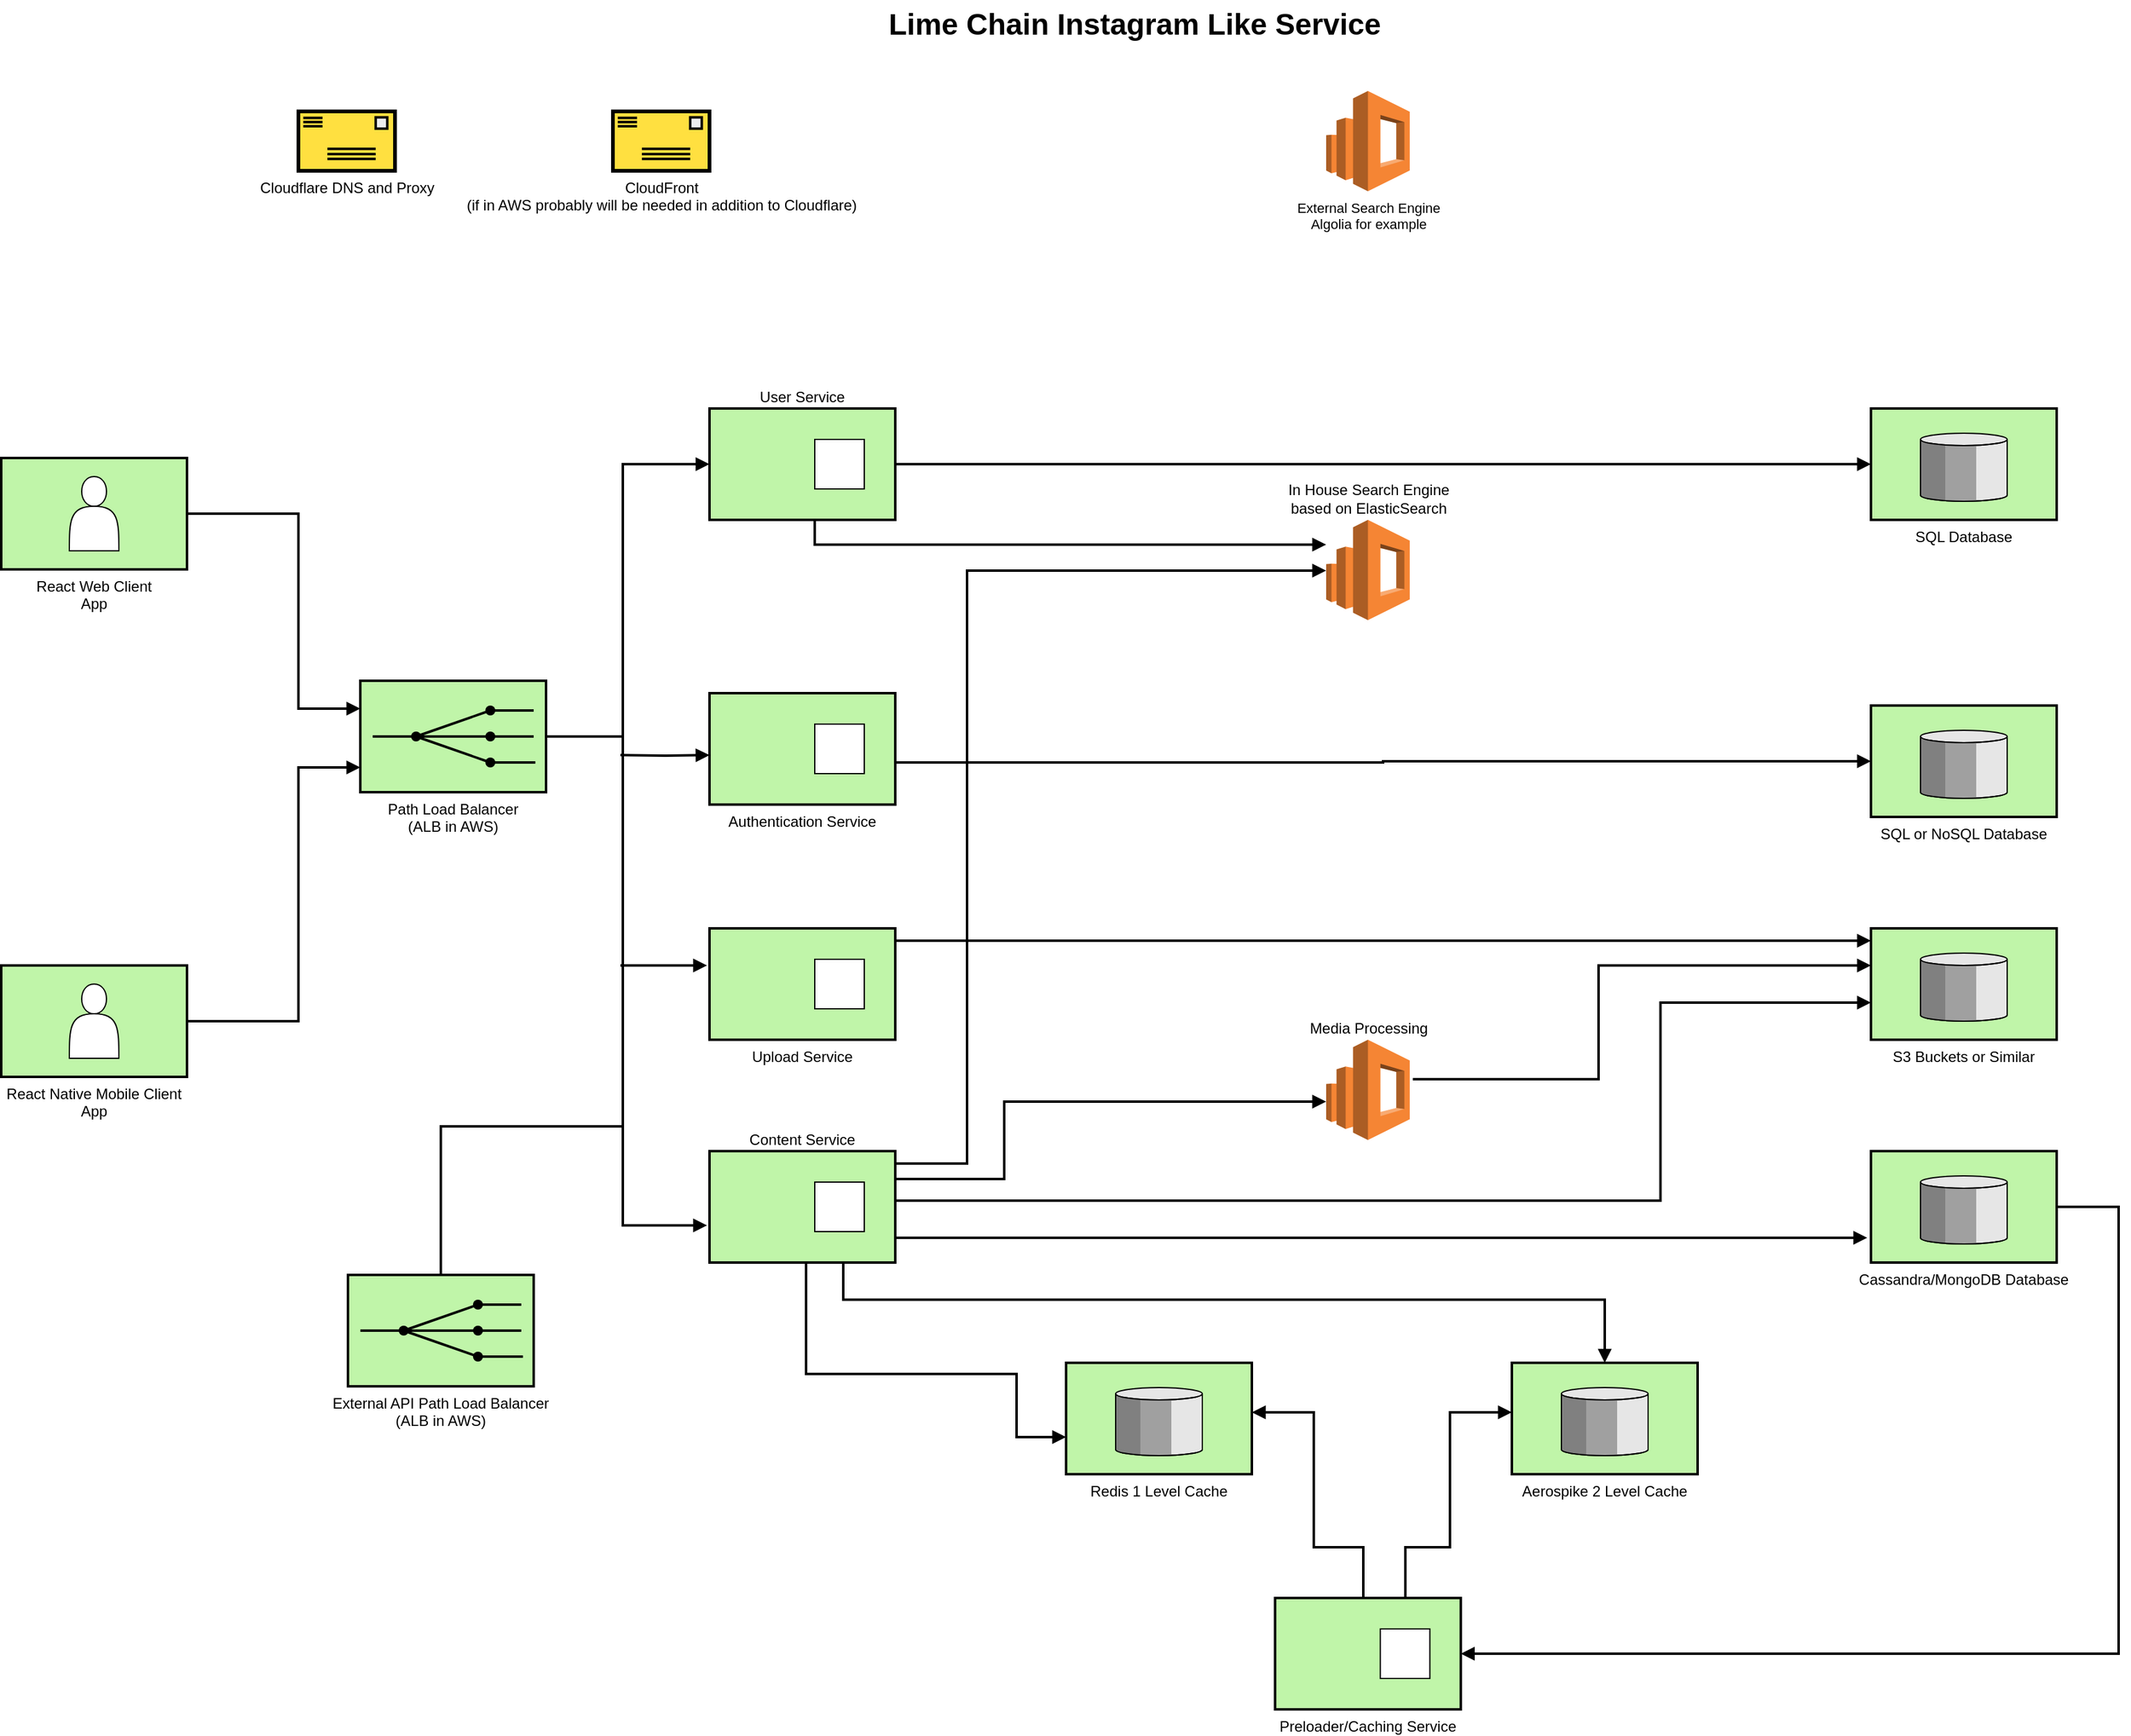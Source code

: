 <mxfile version="14.5.1" type="device"><diagram name="Page-1" id="74b105a0-9070-1c63-61bc-23e55f88626e"><mxGraphModel dx="1422" dy="822" grid="1" gridSize="10" guides="1" tooltips="1" connect="1" arrows="1" fold="1" page="1" pageScale="1.5" pageWidth="1169" pageHeight="826" background="none" math="0" shadow="0"><root><mxCell id="0" style=";html=1;"/><mxCell id="1" style=";html=1;" parent="0"/><mxCell id="10b056a9c633e61c-19" style="edgeStyle=orthogonalEdgeStyle;rounded=0;html=1;endArrow=block;endFill=1;jettySize=auto;orthogonalLoop=1;strokeWidth=2;startArrow=none;startFill=0;" parent="1" target="10b056a9c633e61c-6" edge="1"><mxGeometry relative="1" as="geometry"><Array as="points"><mxPoint x="852" y="635"/><mxPoint x="852" y="415"/></Array><mxPoint x="782" y="635" as="sourcePoint"/></mxGeometry></mxCell><mxCell id="10b056a9c633e61c-21" style="edgeStyle=orthogonalEdgeStyle;rounded=0;html=1;endArrow=block;endFill=1;jettySize=auto;orthogonalLoop=1;strokeWidth=2;startArrow=none;startFill=0;" parent="1" edge="1"><mxGeometry relative="1" as="geometry"><Array as="points"><mxPoint x="852" y="635"/><mxPoint x="852" y="1030"/><mxPoint x="910" y="1030"/></Array><mxPoint x="782" y="635" as="sourcePoint"/><mxPoint x="920" y="1030" as="targetPoint"/></mxGeometry></mxCell><mxCell id="10b056a9c633e61c-4" value="React Web Client &#10;App" style="strokeWidth=2;dashed=0;align=center;fontSize=12;shape=rect;verticalLabelPosition=bottom;verticalAlign=top;fillColor=#c0f5a9;labelPosition=center;" parent="1" vertex="1"><mxGeometry x="350" y="410" width="150" height="90" as="geometry"/></mxCell><mxCell id="10b056a9c633e61c-6" value="User Service" style="strokeWidth=2;dashed=0;align=center;fontSize=12;shape=rect;verticalLabelPosition=top;verticalAlign=bottom;fillColor=#c0f5a9;labelPosition=center;" parent="1" vertex="1"><mxGeometry x="922" y="370" width="150" height="90" as="geometry"/></mxCell><mxCell id="10b056a9c633e61c-7" value="" style="strokeWidth=1;dashed=0;align=center;fontSize=8;shape=rect;fillColor=#ffffff;strokeColor=#000000;" parent="10b056a9c633e61c-6" vertex="1"><mxGeometry x="85" y="25" width="40" height="40" as="geometry"/></mxCell><mxCell id="10b056a9c633e61c-8" value="Content Service" style="strokeWidth=2;dashed=0;align=center;fontSize=12;shape=rect;verticalLabelPosition=top;verticalAlign=bottom;fillColor=#c0f5a9;labelPosition=center;" parent="1" vertex="1"><mxGeometry x="922" y="970" width="150" height="90" as="geometry"/></mxCell><mxCell id="10b056a9c633e61c-9" value="" style="strokeWidth=1;dashed=0;align=center;fontSize=8;shape=rect" parent="10b056a9c633e61c-8" vertex="1"><mxGeometry x="85" y="25" width="40" height="40" as="geometry"/></mxCell><mxCell id="10b056a9c633e61c-27" style="edgeStyle=orthogonalEdgeStyle;rounded=0;html=1;endArrow=block;endFill=1;jettySize=auto;orthogonalLoop=1;strokeWidth=2;startArrow=none;startFill=0;exitX=1;exitY=0.5;exitDx=0;exitDy=0;" parent="1" source="10b056a9c633e61c-6" target="10b056a9c633e61c-15" edge="1"><mxGeometry relative="1" as="geometry"><mxPoint x="1230" y="435" as="sourcePoint"/></mxGeometry></mxCell><mxCell id="10b056a9c633e61c-15" value="SQL Database" style="strokeWidth=2;dashed=0;align=center;fontSize=12;verticalLabelPosition=bottom;verticalAlign=top;shape=mxgraph.eip.message_store;fillColor=#c0f5a9" parent="1" vertex="1"><mxGeometry x="1860" y="370" width="150" height="90" as="geometry"/></mxCell><mxCell id="10b056a9c633e61c-30" value="Lime Chain Instagram Like Service" style="text;strokeColor=none;fillColor=none;html=1;fontSize=24;fontStyle=1;verticalAlign=middle;align=center;" parent="1" vertex="1"><mxGeometry x="540" y="40" width="1450" height="40" as="geometry"/></mxCell><mxCell id="tZ2PuVNgveMmx6lej494-7" value="React Native Mobile Client&#10;App" style="strokeWidth=2;dashed=0;align=center;fontSize=12;shape=rect;verticalLabelPosition=bottom;verticalAlign=top;fillColor=#c0f5a9" parent="1" vertex="1"><mxGeometry x="350" y="820" width="150" height="90" as="geometry"/></mxCell><mxCell id="tZ2PuVNgveMmx6lej494-11" value="Cassandra/MongoDB Database" style="strokeWidth=2;dashed=0;align=center;fontSize=12;verticalLabelPosition=bottom;verticalAlign=top;shape=mxgraph.eip.message_store;fillColor=#c0f5a9" parent="1" vertex="1"><mxGeometry x="1860" y="970" width="150" height="90" as="geometry"/></mxCell><mxCell id="ci0iclBK2AWN1ZwF1z5L-4" style="edgeStyle=orthogonalEdgeStyle;rounded=0;html=1;endArrow=block;endFill=1;jettySize=auto;orthogonalLoop=1;strokeWidth=2;startArrow=none;startFill=0;exitX=1;exitY=0.5;exitDx=0;exitDy=0;entryX=0;entryY=0.25;entryDx=0;entryDy=0;entryPerimeter=0;" parent="1" source="10b056a9c633e61c-4" target="ci0iclBK2AWN1ZwF1z5L-6" edge="1"><mxGeometry relative="1" as="geometry"><mxPoint x="560" y="455" as="sourcePoint"/><mxPoint x="800" y="630" as="targetPoint"/><Array as="points"><mxPoint x="590" y="455"/><mxPoint x="590" y="613"/></Array></mxGeometry></mxCell><mxCell id="ci0iclBK2AWN1ZwF1z5L-5" style="edgeStyle=orthogonalEdgeStyle;rounded=0;html=1;endArrow=block;endFill=1;jettySize=auto;orthogonalLoop=1;strokeWidth=2;startArrow=none;startFill=0;exitX=1;exitY=0.5;exitDx=0;exitDy=0;" parent="1" source="tZ2PuVNgveMmx6lej494-7" target="ci0iclBK2AWN1ZwF1z5L-6" edge="1"><mxGeometry relative="1" as="geometry"><mxPoint x="540" y="880" as="sourcePoint"/><mxPoint x="800" y="700" as="targetPoint"/><Array as="points"><mxPoint x="590" y="865"/><mxPoint x="590" y="660"/></Array></mxGeometry></mxCell><mxCell id="ci0iclBK2AWN1ZwF1z5L-6" value="Path Load Balancer&#10;(ALB in AWS)" style="strokeWidth=2;dashed=0;align=center;fontSize=12;fillColor=#c0f5a9;verticalLabelPosition=bottom;verticalAlign=top;shape=mxgraph.eip.recipient_list;" parent="1" vertex="1"><mxGeometry x="640" y="590" width="150" height="90" as="geometry"/></mxCell><mxCell id="ci0iclBK2AWN1ZwF1z5L-8" style="edgeStyle=orthogonalEdgeStyle;rounded=0;html=1;endArrow=block;endFill=1;jettySize=auto;orthogonalLoop=1;strokeWidth=2;startArrow=none;startFill=0;entryX=0;entryY=0.556;entryDx=0;entryDy=0;entryPerimeter=0;" parent="1" target="i90pV6WwLvsWiR-VHnsH-2" edge="1"><mxGeometry relative="1" as="geometry"><mxPoint x="850" y="650" as="sourcePoint"/><mxPoint x="922" y="650" as="targetPoint"/><Array as="points"/></mxGeometry></mxCell><mxCell id="ci0iclBK2AWN1ZwF1z5L-9" value="External API Path Load Balancer&#10;(ALB in AWS)" style="strokeWidth=2;dashed=0;align=center;fontSize=12;fillColor=#c0f5a9;verticalLabelPosition=bottom;verticalAlign=top;shape=mxgraph.eip.recipient_list;" parent="1" vertex="1"><mxGeometry x="630" y="1070" width="150" height="90" as="geometry"/></mxCell><mxCell id="ci0iclBK2AWN1ZwF1z5L-21" style="edgeStyle=orthogonalEdgeStyle;rounded=0;html=1;endArrow=none;endFill=0;jettySize=auto;orthogonalLoop=1;strokeWidth=2;startArrow=none;startFill=0;exitX=0.5;exitY=0;exitDx=0;exitDy=0;exitPerimeter=0;" parent="1" source="ci0iclBK2AWN1ZwF1z5L-9" edge="1"><mxGeometry relative="1" as="geometry"><mxPoint x="680" y="930" as="sourcePoint"/><mxPoint x="851" y="950" as="targetPoint"/><Array as="points"><mxPoint x="705" y="950"/></Array></mxGeometry></mxCell><mxCell id="ci0iclBK2AWN1ZwF1z5L-23" value="&lt;font style=&quot;font-size: 12px&quot;&gt;Cloudflare DNS and Proxy&lt;/font&gt;" style="strokeWidth=3;outlineConnect=0;dashed=0;align=center;fontSize=8;shape=mxgraph.eip.retAddr;html=1;verticalLabelPosition=bottom;fillColor=#FFE040;verticalAlign=top;" parent="1" vertex="1"><mxGeometry x="590" y="130" width="78" height="48" as="geometry"/></mxCell><mxCell id="ci0iclBK2AWN1ZwF1z5L-24" value="&lt;font style=&quot;font-size: 12px&quot;&gt;CloudFront &lt;br&gt;(if in AWS probably will be needed in addition to Cloudflare)&lt;/font&gt;" style="strokeWidth=3;outlineConnect=0;dashed=0;align=center;fontSize=8;shape=mxgraph.eip.retAddr;html=1;verticalLabelPosition=bottom;fillColor=#FFE040;verticalAlign=top;" parent="1" vertex="1"><mxGeometry x="844" y="130" width="78" height="48" as="geometry"/></mxCell><mxCell id="ci0iclBK2AWN1ZwF1z5L-25" value="&lt;font style=&quot;font-size: 12px&quot;&gt;In House Search Engine&lt;br&gt;based on ElasticSearch&lt;/font&gt;" style="outlineConnect=0;dashed=0;verticalLabelPosition=top;verticalAlign=bottom;align=center;html=1;shape=mxgraph.aws3.elasticsearch_service;fillColor=#F58534;gradientColor=none;fontFamily=Helvetica;fontSize=11;labelPosition=center;" parent="1" vertex="1"><mxGeometry x="1420" y="460" width="67.5" height="81" as="geometry"/></mxCell><mxCell id="ci0iclBK2AWN1ZwF1z5L-26" style="edgeStyle=orthogonalEdgeStyle;rounded=0;html=1;endArrow=block;endFill=1;jettySize=auto;orthogonalLoop=1;strokeWidth=2;startArrow=none;startFill=0;" parent="1" source="10b056a9c633e61c-8" target="ci0iclBK2AWN1ZwF1z5L-25" edge="1"><mxGeometry relative="1" as="geometry"><mxPoint x="1076" y="980" as="sourcePoint"/><mxPoint x="1172" y="830" as="targetPoint"/><Array as="points"><mxPoint x="1130" y="980"/><mxPoint x="1130" y="501"/></Array></mxGeometry></mxCell><mxCell id="ci0iclBK2AWN1ZwF1z5L-27" style="edgeStyle=orthogonalEdgeStyle;rounded=0;html=1;endArrow=block;endFill=1;jettySize=auto;orthogonalLoop=1;strokeWidth=2;startArrow=none;startFill=0;" parent="1" source="10b056a9c633e61c-6" target="ci0iclBK2AWN1ZwF1z5L-25" edge="1"><mxGeometry relative="1" as="geometry"><mxPoint x="1007" y="850" as="sourcePoint"/><mxPoint x="1220" y="650" as="targetPoint"/><Array as="points"><mxPoint x="1007" y="480"/></Array></mxGeometry></mxCell><mxCell id="ci0iclBK2AWN1ZwF1z5L-28" value="External Search Engine&lt;br&gt;Algolia for example" style="outlineConnect=0;dashed=0;verticalLabelPosition=bottom;verticalAlign=top;align=center;html=1;shape=mxgraph.aws3.elasticsearch_service;fillColor=#F58534;gradientColor=none;fontFamily=Helvetica;fontSize=11;" parent="1" vertex="1"><mxGeometry x="1420" y="113.5" width="67.5" height="81" as="geometry"/></mxCell><mxCell id="ci0iclBK2AWN1ZwF1z5L-29" value="Upload Service" style="strokeWidth=2;dashed=0;align=center;fontSize=12;shape=rect;verticalLabelPosition=bottom;verticalAlign=top;fillColor=#c0f5a9;labelPosition=center;" parent="1" vertex="1"><mxGeometry x="922" y="790" width="150" height="90" as="geometry"/></mxCell><mxCell id="ci0iclBK2AWN1ZwF1z5L-30" value="" style="strokeWidth=1;dashed=0;align=center;fontSize=8;shape=rect;fillColor=#ffffff;strokeColor=#000000;" parent="ci0iclBK2AWN1ZwF1z5L-29" vertex="1"><mxGeometry x="85" y="25" width="40" height="40" as="geometry"/></mxCell><mxCell id="ci0iclBK2AWN1ZwF1z5L-31" style="edgeStyle=orthogonalEdgeStyle;rounded=0;html=1;endArrow=block;endFill=1;jettySize=auto;orthogonalLoop=1;strokeWidth=2;startArrow=none;startFill=0;" parent="1" edge="1"><mxGeometry relative="1" as="geometry"><mxPoint x="850" y="820" as="sourcePoint"/><mxPoint x="920" y="820" as="targetPoint"/><Array as="points"><mxPoint x="888" y="820"/></Array></mxGeometry></mxCell><mxCell id="ci0iclBK2AWN1ZwF1z5L-32" value="S3 Buckets or Similar" style="strokeWidth=2;dashed=0;align=center;fontSize=12;verticalLabelPosition=bottom;verticalAlign=top;shape=mxgraph.eip.message_store;fillColor=#c0f5a9" parent="1" vertex="1"><mxGeometry x="1860" y="790" width="150" height="90" as="geometry"/></mxCell><mxCell id="ci0iclBK2AWN1ZwF1z5L-33" style="edgeStyle=orthogonalEdgeStyle;rounded=0;html=1;endArrow=block;endFill=1;jettySize=auto;orthogonalLoop=1;strokeWidth=2;startArrow=none;startFill=0;" parent="1" edge="1"><mxGeometry relative="1" as="geometry"><mxPoint x="1072" y="800" as="sourcePoint"/><mxPoint x="1860" y="800" as="targetPoint"/><Array as="points"><mxPoint x="1072" y="800"/><mxPoint x="1860" y="800"/></Array></mxGeometry></mxCell><mxCell id="ci0iclBK2AWN1ZwF1z5L-34" value="&lt;span style=&quot;font-size: 12px&quot;&gt;Media Processing&lt;/span&gt;" style="outlineConnect=0;dashed=0;verticalLabelPosition=top;verticalAlign=bottom;align=center;html=1;shape=mxgraph.aws3.elasticsearch_service;fillColor=#F58534;gradientColor=none;fontFamily=Helvetica;fontSize=11;labelPosition=center;" parent="1" vertex="1"><mxGeometry x="1420" y="880" width="67.5" height="81" as="geometry"/></mxCell><mxCell id="ci0iclBK2AWN1ZwF1z5L-36" style="edgeStyle=orthogonalEdgeStyle;rounded=0;html=1;endArrow=block;endFill=1;jettySize=auto;orthogonalLoop=1;strokeWidth=2;startArrow=none;startFill=0;exitX=1;exitY=0.25;exitDx=0;exitDy=0;" parent="1" source="10b056a9c633e61c-8" target="ci0iclBK2AWN1ZwF1z5L-34" edge="1"><mxGeometry relative="1" as="geometry"><mxPoint x="1160" y="920" as="sourcePoint"/><mxPoint x="1210" y="680" as="targetPoint"/><Array as="points"><mxPoint x="1160" y="993"/><mxPoint x="1160" y="930"/></Array></mxGeometry></mxCell><mxCell id="ci0iclBK2AWN1ZwF1z5L-37" value="SQL or NoSQL Database" style="strokeWidth=2;dashed=0;align=center;fontSize=12;verticalLabelPosition=bottom;verticalAlign=top;shape=mxgraph.eip.message_store;fillColor=#c0f5a9" parent="1" vertex="1"><mxGeometry x="1860" y="610" width="150" height="90" as="geometry"/></mxCell><mxCell id="ci0iclBK2AWN1ZwF1z5L-38" style="edgeStyle=orthogonalEdgeStyle;rounded=0;html=1;endArrow=block;endFill=1;jettySize=auto;orthogonalLoop=1;strokeWidth=2;startArrow=none;startFill=0;exitX=0.993;exitY=0.622;exitDx=0;exitDy=0;entryX=0;entryY=0.5;entryDx=0;entryDy=0;entryPerimeter=0;exitPerimeter=0;" parent="1" source="i90pV6WwLvsWiR-VHnsH-2" target="ci0iclBK2AWN1ZwF1z5L-37" edge="1"><mxGeometry relative="1" as="geometry"><mxPoint x="1072" y="654.5" as="sourcePoint"/><mxPoint x="1430" y="654.5" as="targetPoint"/></mxGeometry></mxCell><mxCell id="ci0iclBK2AWN1ZwF1z5L-39" style="edgeStyle=orthogonalEdgeStyle;rounded=0;html=1;endArrow=block;endFill=1;jettySize=auto;orthogonalLoop=1;strokeWidth=2;startArrow=none;startFill=0;exitX=1.037;exitY=0.394;exitDx=0;exitDy=0;exitPerimeter=0;" parent="1" source="ci0iclBK2AWN1ZwF1z5L-34" edge="1"><mxGeometry relative="1" as="geometry"><mxPoint x="1600" y="932" as="sourcePoint"/><mxPoint x="1860" y="820" as="targetPoint"/><Array as="points"><mxPoint x="1640" y="912"/><mxPoint x="1640" y="820"/><mxPoint x="1860" y="820"/></Array></mxGeometry></mxCell><mxCell id="ci0iclBK2AWN1ZwF1z5L-40" value="Preloader/Caching Service" style="strokeWidth=2;dashed=0;align=center;fontSize=12;shape=rect;verticalLabelPosition=bottom;verticalAlign=top;fillColor=#c0f5a9" parent="1" vertex="1"><mxGeometry x="1378.75" y="1331" width="150" height="90" as="geometry"/></mxCell><mxCell id="ci0iclBK2AWN1ZwF1z5L-41" value="" style="strokeWidth=1;dashed=0;align=center;fontSize=8;shape=rect" parent="ci0iclBK2AWN1ZwF1z5L-40" vertex="1"><mxGeometry x="85" y="25" width="40" height="40" as="geometry"/></mxCell><mxCell id="ci0iclBK2AWN1ZwF1z5L-42" value="Aerospike 2 Level Cache" style="strokeWidth=2;dashed=0;align=center;fontSize=12;verticalLabelPosition=bottom;verticalAlign=top;shape=mxgraph.eip.message_store;fillColor=#c0f5a9" parent="1" vertex="1"><mxGeometry x="1570" y="1141" width="150" height="90" as="geometry"/></mxCell><mxCell id="ci0iclBK2AWN1ZwF1z5L-43" value="Redis 1 Level Cache" style="strokeWidth=2;dashed=0;align=center;fontSize=12;verticalLabelPosition=bottom;verticalAlign=top;shape=mxgraph.eip.message_store;fillColor=#c0f5a9" parent="1" vertex="1"><mxGeometry x="1210" y="1141" width="150" height="90" as="geometry"/></mxCell><mxCell id="ci0iclBK2AWN1ZwF1z5L-45" style="edgeStyle=orthogonalEdgeStyle;rounded=0;html=1;endArrow=block;endFill=1;jettySize=auto;orthogonalLoop=1;strokeWidth=2;startArrow=none;startFill=0;" parent="1" source="10b056a9c633e61c-8" edge="1"><mxGeometry relative="1" as="geometry"><mxPoint x="1072" y="1010" as="sourcePoint"/><mxPoint x="1860" y="850" as="targetPoint"/><Array as="points"><mxPoint x="1690" y="1010"/><mxPoint x="1690" y="850"/></Array></mxGeometry></mxCell><mxCell id="ci0iclBK2AWN1ZwF1z5L-46" style="edgeStyle=orthogonalEdgeStyle;rounded=0;html=1;endArrow=block;endFill=1;jettySize=auto;orthogonalLoop=1;strokeWidth=2;startArrow=none;startFill=0;exitX=0.5;exitY=0;exitDx=0;exitDy=0;entryX=0;entryY=0.444;entryDx=0;entryDy=0;entryPerimeter=0;" parent="1" source="ci0iclBK2AWN1ZwF1z5L-40" target="ci0iclBK2AWN1ZwF1z5L-42" edge="1"><mxGeometry relative="1" as="geometry"><mxPoint x="1490" y="1321" as="sourcePoint"/><mxPoint x="1550" y="1181" as="targetPoint"/><Array as="points"><mxPoint x="1484" y="1290"/><mxPoint x="1520" y="1290"/><mxPoint x="1520" y="1181"/></Array></mxGeometry></mxCell><mxCell id="ci0iclBK2AWN1ZwF1z5L-47" style="edgeStyle=orthogonalEdgeStyle;rounded=0;html=1;endArrow=block;endFill=1;jettySize=auto;orthogonalLoop=1;strokeWidth=2;startArrow=none;startFill=0;exitX=0.5;exitY=0;exitDx=0;exitDy=0;entryX=1;entryY=0.444;entryDx=0;entryDy=0;entryPerimeter=0;" parent="1" target="ci0iclBK2AWN1ZwF1z5L-43" edge="1"><mxGeometry relative="1" as="geometry"><mxPoint x="1450" y="1331" as="sourcePoint"/><mxPoint x="1566.25" y="1180.96" as="targetPoint"/><Array as="points"><mxPoint x="1450" y="1290"/><mxPoint x="1410" y="1290"/><mxPoint x="1410" y="1181"/></Array></mxGeometry></mxCell><mxCell id="ci0iclBK2AWN1ZwF1z5L-48" style="edgeStyle=orthogonalEdgeStyle;rounded=0;html=1;endArrow=block;endFill=1;jettySize=auto;orthogonalLoop=1;strokeWidth=2;startArrow=none;startFill=0;entryX=0;entryY=0.667;entryDx=0;entryDy=0;entryPerimeter=0;" parent="1" source="10b056a9c633e61c-8" target="ci0iclBK2AWN1ZwF1z5L-43" edge="1"><mxGeometry relative="1" as="geometry"><mxPoint x="1000" y="1130" as="sourcePoint"/><mxPoint x="1060" y="1150" as="targetPoint"/><Array as="points"><mxPoint x="1000" y="1150"/><mxPoint x="1170" y="1150"/><mxPoint x="1170" y="1201"/></Array></mxGeometry></mxCell><mxCell id="ci0iclBK2AWN1ZwF1z5L-49" style="edgeStyle=orthogonalEdgeStyle;rounded=0;html=1;endArrow=block;endFill=1;jettySize=auto;orthogonalLoop=1;strokeWidth=2;startArrow=none;startFill=0;exitX=0.72;exitY=1;exitDx=0;exitDy=0;exitPerimeter=0;" parent="1" source="10b056a9c633e61c-8" edge="1"><mxGeometry relative="1" as="geometry"><mxPoint x="1030" y="1070" as="sourcePoint"/><mxPoint x="1645" y="1141" as="targetPoint"/><Array as="points"><mxPoint x="1030" y="1090"/><mxPoint x="1645" y="1090"/></Array></mxGeometry></mxCell><mxCell id="ci0iclBK2AWN1ZwF1z5L-51" style="edgeStyle=orthogonalEdgeStyle;rounded=0;html=1;endArrow=block;endFill=1;jettySize=auto;orthogonalLoop=1;strokeWidth=2;startArrow=none;startFill=0;exitX=1;exitY=0.75;exitDx=0;exitDy=0;" parent="1" source="10b056a9c633e61c-8" edge="1"><mxGeometry relative="1" as="geometry"><mxPoint x="1090" y="1040" as="sourcePoint"/><mxPoint x="1857" y="1040" as="targetPoint"/><Array as="points"><mxPoint x="1072" y="1040"/></Array></mxGeometry></mxCell><mxCell id="i90pV6WwLvsWiR-VHnsH-2" value="Authentication Service" style="strokeWidth=2;dashed=0;align=center;fontSize=12;shape=rect;verticalLabelPosition=bottom;verticalAlign=top;fillColor=#c0f5a9;labelPosition=center;" parent="1" vertex="1"><mxGeometry x="922" y="600" width="150" height="90" as="geometry"/></mxCell><mxCell id="i90pV6WwLvsWiR-VHnsH-3" value="" style="strokeWidth=1;dashed=0;align=center;fontSize=8;shape=rect;fillColor=#ffffff;strokeColor=#000000;" parent="i90pV6WwLvsWiR-VHnsH-2" vertex="1"><mxGeometry x="85" y="25" width="40" height="40" as="geometry"/></mxCell><mxCell id="mtB2mH5sGvgeIDKqcVkF-1" value="" style="shape=actor;whiteSpace=wrap;html=1;" parent="1" vertex="1"><mxGeometry x="405" y="425" width="40" height="60" as="geometry"/></mxCell><mxCell id="mtB2mH5sGvgeIDKqcVkF-2" value="" style="shape=actor;whiteSpace=wrap;html=1;" parent="1" vertex="1"><mxGeometry x="405" y="835" width="40" height="60" as="geometry"/></mxCell><mxCell id="xXWoawyql1GtxhD_mHNq-1" style="edgeStyle=orthogonalEdgeStyle;rounded=0;html=1;endArrow=block;endFill=1;jettySize=auto;orthogonalLoop=1;strokeWidth=2;startArrow=none;startFill=0;entryX=1;entryY=0.5;entryDx=0;entryDy=0;exitX=1;exitY=0.5;exitDx=0;exitDy=0;exitPerimeter=0;" edge="1" parent="1" source="tZ2PuVNgveMmx6lej494-11" target="ci0iclBK2AWN1ZwF1z5L-40"><mxGeometry relative="1" as="geometry"><mxPoint x="2060" y="1010" as="sourcePoint"/><mxPoint x="1800" y="1500" as="targetPoint"/><Array as="points"><mxPoint x="2060" y="1015"/><mxPoint x="2060" y="1376"/></Array></mxGeometry></mxCell></root></mxGraphModel></diagram></mxfile>
